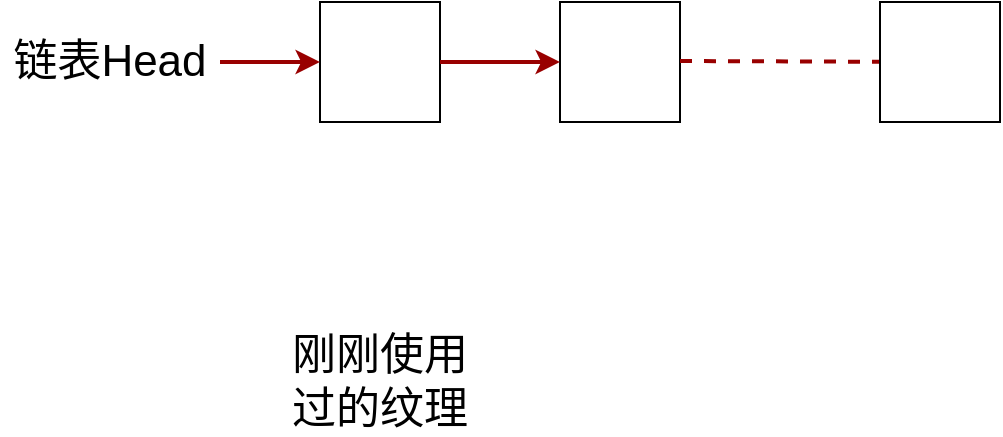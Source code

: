 <mxfile pages="1" version="11.2.8" type="github"><diagram id="7j3A2cuAGgL4tYC8n-ux" name="Page-1"><mxGraphModel dx="891" dy="623" grid="1" gridSize="10" guides="1" tooltips="1" connect="1" arrows="1" fold="1" page="1" pageScale="1" pageWidth="3300" pageHeight="4681" math="0" shadow="0"><root><mxCell id="0"/><mxCell id="1" parent="0"/><mxCell id="QCf471dcXcUAyLYK0_V5-2" value="" style="whiteSpace=wrap;html=1;aspect=fixed;" vertex="1" parent="1"><mxGeometry x="590" y="250" width="60" height="60" as="geometry"/></mxCell><mxCell id="QCf471dcXcUAyLYK0_V5-6" value="" style="whiteSpace=wrap;html=1;aspect=fixed;" vertex="1" parent="1"><mxGeometry x="710" y="250" width="60" height="60" as="geometry"/></mxCell><mxCell id="QCf471dcXcUAyLYK0_V5-3" value="&lt;font style=&quot;font-size: 22px&quot;&gt;链表Head&lt;/font&gt;" style="text;html=1;strokeColor=none;fillColor=none;align=center;verticalAlign=middle;whiteSpace=wrap;rounded=0;" vertex="1" parent="1"><mxGeometry x="430" y="270" width="110" height="20" as="geometry"/></mxCell><mxCell id="QCf471dcXcUAyLYK0_V5-5" style="edgeStyle=none;comic=0;orthogonalLoop=1;jettySize=auto;html=1;exitX=1;exitY=0.5;exitDx=0;exitDy=0;strokeColor=#990000;strokeWidth=2;fontColor=#000000;fontSize=14;entryX=0;entryY=0.5;entryDx=0;entryDy=0;" edge="1" parent="1" source="QCf471dcXcUAyLYK0_V5-3" target="QCf471dcXcUAyLYK0_V5-2"><mxGeometry relative="1" as="geometry"><mxPoint x="716.716" y="196.784" as="sourcePoint"/><mxPoint x="660" y="303.54" as="targetPoint"/></mxGeometry></mxCell><mxCell id="QCf471dcXcUAyLYK0_V5-8" style="edgeStyle=none;comic=0;orthogonalLoop=1;jettySize=auto;html=1;exitX=1;exitY=0.5;exitDx=0;exitDy=0;strokeColor=#990000;strokeWidth=2;fontColor=#000000;fontSize=14;" edge="1" parent="1" source="QCf471dcXcUAyLYK0_V5-2" target="QCf471dcXcUAyLYK0_V5-6"><mxGeometry relative="1" as="geometry"><mxPoint x="660" y="280" as="sourcePoint"/><mxPoint x="710" y="280" as="targetPoint"/></mxGeometry></mxCell><mxCell id="QCf471dcXcUAyLYK0_V5-10" value="" style="endArrow=none;dashed=1;html=1;strokeColor=#990000;strokeWidth=2;" edge="1" parent="1" target="QCf471dcXcUAyLYK0_V5-11"><mxGeometry width="50" height="50" relative="1" as="geometry"><mxPoint x="770" y="279.5" as="sourcePoint"/><mxPoint x="860" y="280" as="targetPoint"/></mxGeometry></mxCell><mxCell id="QCf471dcXcUAyLYK0_V5-11" value="" style="whiteSpace=wrap;html=1;aspect=fixed;" vertex="1" parent="1"><mxGeometry x="870" y="250" width="60" height="60" as="geometry"/></mxCell><mxCell id="QCf471dcXcUAyLYK0_V5-12" value="&lt;font style=&quot;font-size: 22px&quot;&gt;刚刚使用过的纹理&lt;/font&gt;" style="text;html=1;strokeColor=none;fillColor=none;align=center;verticalAlign=middle;whiteSpace=wrap;rounded=0;" vertex="1" parent="1"><mxGeometry x="565" y="430" width="110" height="20" as="geometry"/></mxCell></root></mxGraphModel></diagram></mxfile>